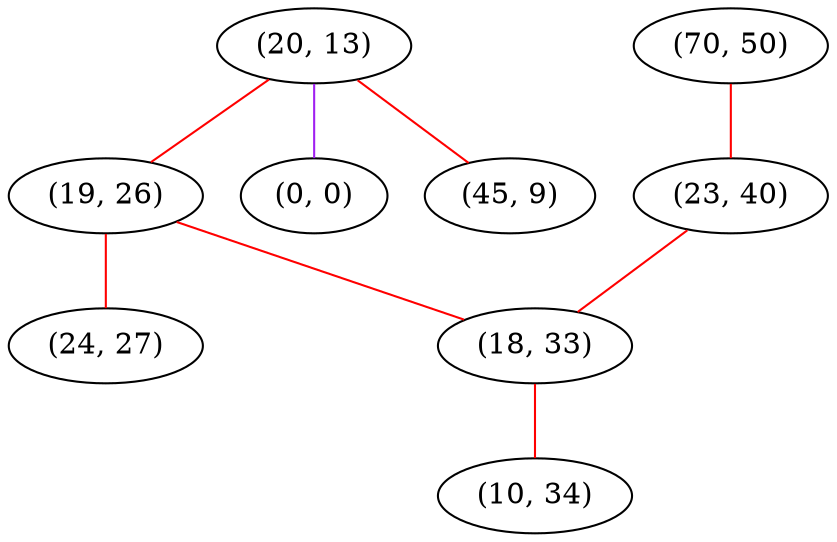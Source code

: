 graph "" {
"(20, 13)";
"(70, 50)";
"(19, 26)";
"(23, 40)";
"(0, 0)";
"(45, 9)";
"(24, 27)";
"(18, 33)";
"(10, 34)";
"(20, 13)" -- "(45, 9)"  [color=red, key=0, weight=1];
"(20, 13)" -- "(19, 26)"  [color=red, key=0, weight=1];
"(20, 13)" -- "(0, 0)"  [color=purple, key=0, weight=4];
"(70, 50)" -- "(23, 40)"  [color=red, key=0, weight=1];
"(19, 26)" -- "(24, 27)"  [color=red, key=0, weight=1];
"(19, 26)" -- "(18, 33)"  [color=red, key=0, weight=1];
"(23, 40)" -- "(18, 33)"  [color=red, key=0, weight=1];
"(18, 33)" -- "(10, 34)"  [color=red, key=0, weight=1];
}
